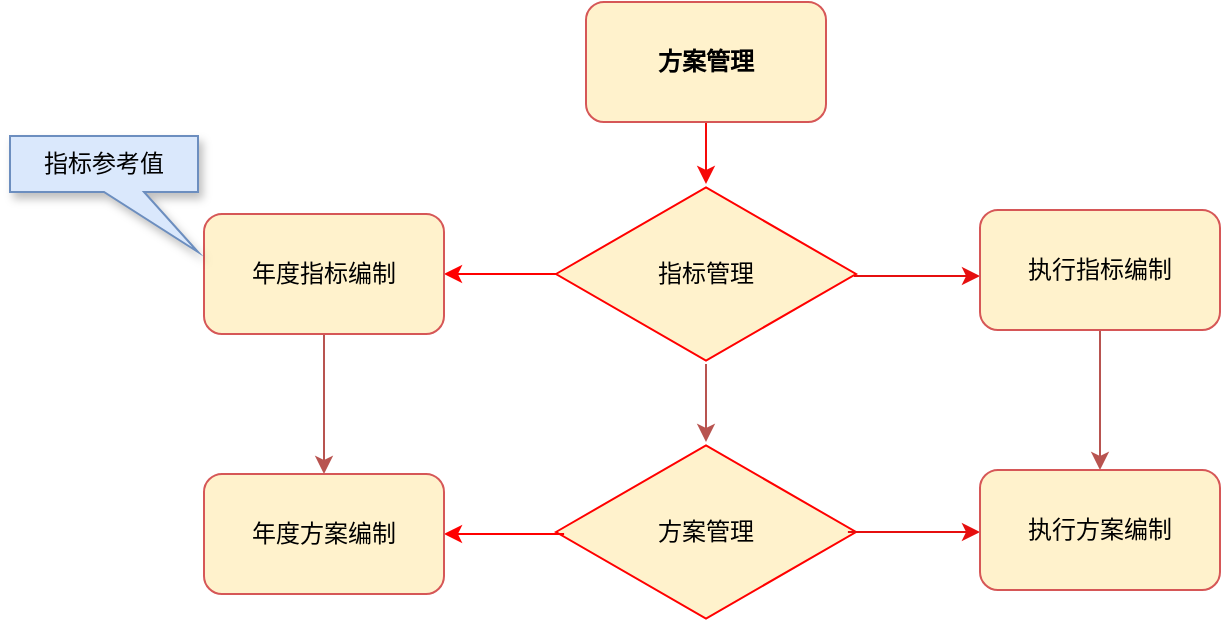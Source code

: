 <mxfile version="28.1.2">
  <diagram name="第 1 页" id="uxVhiXiy4YMAhK3iKIYt">
    <mxGraphModel dx="946" dy="541" grid="0" gridSize="10" guides="1" tooltips="1" connect="1" arrows="1" fold="1" page="1" pageScale="1" pageWidth="1654" pageHeight="1169" math="0" shadow="0">
      <root>
        <mxCell id="0" />
        <mxCell id="1" parent="0" />
        <mxCell id="FnIHT5pYeZ_xfr5wdZOx-16" value="" style="edgeStyle=orthogonalEdgeStyle;rounded=0;orthogonalLoop=1;jettySize=auto;html=1;strokeColor=light-dark(#f60909, #ededed);" edge="1" parent="1" source="FnIHT5pYeZ_xfr5wdZOx-2" target="FnIHT5pYeZ_xfr5wdZOx-14">
          <mxGeometry relative="1" as="geometry" />
        </mxCell>
        <mxCell id="FnIHT5pYeZ_xfr5wdZOx-2" value="方案管理" style="whiteSpace=wrap;html=1;fillColor=#fff2cc;strokeColor=light-dark(#d65757, #6d5100);rounded=1;fontStyle=1;" vertex="1" parent="1">
          <mxGeometry x="386" y="58" width="120" height="60" as="geometry" />
        </mxCell>
        <mxCell id="FnIHT5pYeZ_xfr5wdZOx-20" style="edgeStyle=orthogonalEdgeStyle;rounded=0;orthogonalLoop=1;jettySize=auto;html=1;strokeColor=light-dark(#e60f0f, #ededed);exitX=0.993;exitY=0.511;exitDx=0;exitDy=0;exitPerimeter=0;" edge="1" parent="1" source="FnIHT5pYeZ_xfr5wdZOx-14" target="FnIHT5pYeZ_xfr5wdZOx-19">
          <mxGeometry relative="1" as="geometry">
            <mxPoint x="465" y="295" as="targetPoint" />
            <Array as="points">
              <mxPoint x="558" y="195" />
              <mxPoint x="558" y="195" />
            </Array>
          </mxGeometry>
        </mxCell>
        <mxCell id="FnIHT5pYeZ_xfr5wdZOx-21" style="edgeStyle=orthogonalEdgeStyle;rounded=0;orthogonalLoop=1;jettySize=auto;html=1;strokeColor=#FF0000;" edge="1" parent="1" source="FnIHT5pYeZ_xfr5wdZOx-14" target="FnIHT5pYeZ_xfr5wdZOx-18">
          <mxGeometry relative="1" as="geometry" />
        </mxCell>
        <mxCell id="FnIHT5pYeZ_xfr5wdZOx-25" style="edgeStyle=orthogonalEdgeStyle;rounded=0;orthogonalLoop=1;jettySize=auto;html=1;fillColor=#f8cecc;strokeColor=#b85450;" edge="1" parent="1" source="FnIHT5pYeZ_xfr5wdZOx-14" target="FnIHT5pYeZ_xfr5wdZOx-24">
          <mxGeometry relative="1" as="geometry" />
        </mxCell>
        <mxCell id="FnIHT5pYeZ_xfr5wdZOx-14" value="指标管理" style="html=1;whiteSpace=wrap;aspect=fixed;shape=isoRectangle;fillColor=#fff2cc;strokeColor=#FF0000;" vertex="1" parent="1">
          <mxGeometry x="371" y="149" width="150" height="90" as="geometry" />
        </mxCell>
        <mxCell id="FnIHT5pYeZ_xfr5wdZOx-31" style="edgeStyle=orthogonalEdgeStyle;rounded=0;orthogonalLoop=1;jettySize=auto;html=1;fillColor=#f8cecc;strokeColor=#b85450;" edge="1" parent="1" source="FnIHT5pYeZ_xfr5wdZOx-18" target="FnIHT5pYeZ_xfr5wdZOx-28">
          <mxGeometry relative="1" as="geometry" />
        </mxCell>
        <mxCell id="FnIHT5pYeZ_xfr5wdZOx-18" value="年度指标编制" style="rounded=1;whiteSpace=wrap;html=1;fillColor=#fff2cc;strokeColor=light-dark(#d65757, #6d5100);" vertex="1" parent="1">
          <mxGeometry x="195" y="164" width="120" height="60" as="geometry" />
        </mxCell>
        <mxCell id="FnIHT5pYeZ_xfr5wdZOx-30" style="edgeStyle=orthogonalEdgeStyle;rounded=0;orthogonalLoop=1;jettySize=auto;html=1;fillColor=#f8cecc;strokeColor=#b85450;" edge="1" parent="1" source="FnIHT5pYeZ_xfr5wdZOx-19" target="FnIHT5pYeZ_xfr5wdZOx-29">
          <mxGeometry relative="1" as="geometry" />
        </mxCell>
        <mxCell id="FnIHT5pYeZ_xfr5wdZOx-19" value="执行指标编制" style="rounded=1;whiteSpace=wrap;html=1;fillColor=#fff2cc;strokeColor=light-dark(#d65757, #6d5100);" vertex="1" parent="1">
          <mxGeometry x="583" y="162" width="120" height="60" as="geometry" />
        </mxCell>
        <mxCell id="FnIHT5pYeZ_xfr5wdZOx-22" value="指标参考值" style="shape=callout;whiteSpace=wrap;html=1;perimeter=calloutPerimeter;position2=1;shadow=1;fillColor=#dae8fc;strokeColor=#6c8ebf;" vertex="1" parent="1">
          <mxGeometry x="98" y="125" width="94" height="58" as="geometry" />
        </mxCell>
        <mxCell id="FnIHT5pYeZ_xfr5wdZOx-24" value="方案管理" style="html=1;whiteSpace=wrap;aspect=fixed;shape=isoRectangle;fillColor=#fff2cc;strokeColor=#FF0000;" vertex="1" parent="1">
          <mxGeometry x="371" y="278" width="150" height="90" as="geometry" />
        </mxCell>
        <mxCell id="FnIHT5pYeZ_xfr5wdZOx-26" style="edgeStyle=orthogonalEdgeStyle;rounded=0;orthogonalLoop=1;jettySize=auto;html=1;strokeColor=light-dark(#e60f0f, #ededed);exitX=0.973;exitY=0.5;exitDx=0;exitDy=0;exitPerimeter=0;" edge="1" parent="1" target="FnIHT5pYeZ_xfr5wdZOx-29" source="FnIHT5pYeZ_xfr5wdZOx-24">
          <mxGeometry relative="1" as="geometry">
            <mxPoint x="462" y="425" as="targetPoint" />
            <mxPoint x="517" y="325" as="sourcePoint" />
            <Array as="points">
              <mxPoint x="548" y="323" />
              <mxPoint x="548" y="323" />
            </Array>
          </mxGeometry>
        </mxCell>
        <mxCell id="FnIHT5pYeZ_xfr5wdZOx-27" style="edgeStyle=orthogonalEdgeStyle;rounded=0;orthogonalLoop=1;jettySize=auto;html=1;strokeColor=#FF0000;exitX=0.027;exitY=0.511;exitDx=0;exitDy=0;exitPerimeter=0;" edge="1" parent="1" target="FnIHT5pYeZ_xfr5wdZOx-28" source="FnIHT5pYeZ_xfr5wdZOx-24">
          <mxGeometry relative="1" as="geometry">
            <mxPoint x="369" y="327" as="sourcePoint" />
          </mxGeometry>
        </mxCell>
        <mxCell id="FnIHT5pYeZ_xfr5wdZOx-28" value="年度方案编制" style="rounded=1;whiteSpace=wrap;html=1;fillColor=#fff2cc;strokeColor=light-dark(#d65757, #6d5100);" vertex="1" parent="1">
          <mxGeometry x="195" y="294" width="120" height="60" as="geometry" />
        </mxCell>
        <mxCell id="FnIHT5pYeZ_xfr5wdZOx-29" value="执行方案编制" style="rounded=1;whiteSpace=wrap;html=1;fillColor=#fff2cc;strokeColor=light-dark(#d65757, #6d5100);" vertex="1" parent="1">
          <mxGeometry x="583" y="292" width="120" height="60" as="geometry" />
        </mxCell>
      </root>
    </mxGraphModel>
  </diagram>
</mxfile>
